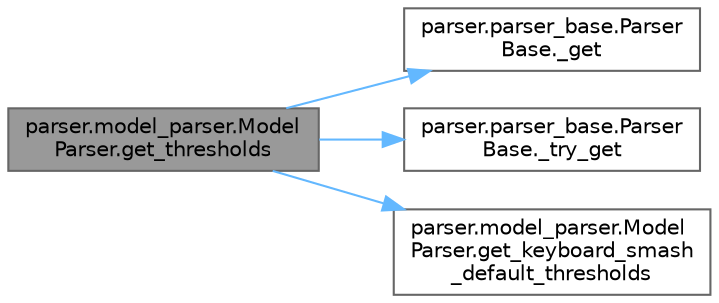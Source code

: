 digraph "parser.model_parser.ModelParser.get_thresholds"
{
 // INTERACTIVE_SVG=YES
 // LATEX_PDF_SIZE
  bgcolor="transparent";
  edge [fontname=Helvetica,fontsize=10,labelfontname=Helvetica,labelfontsize=10];
  node [fontname=Helvetica,fontsize=10,shape=box,height=0.2,width=0.4];
  rankdir="LR";
  Node1 [label="parser.model_parser.Model\lParser.get_thresholds",height=0.2,width=0.4,color="gray40", fillcolor="grey60", style="filled", fontcolor="black",tooltip=" "];
  Node1 -> Node2 [color="steelblue1",style="solid"];
  Node2 [label="parser.parser_base.Parser\lBase._get",height=0.2,width=0.4,color="grey40", fillcolor="white", style="filled",URL="$classparser_1_1parser__base_1_1_parser_base.html#a2eafe46a0dfd547f102a6afcee176311",tooltip=" "];
  Node1 -> Node3 [color="steelblue1",style="solid"];
  Node3 [label="parser.parser_base.Parser\lBase._try_get",height=0.2,width=0.4,color="grey40", fillcolor="white", style="filled",URL="$classparser_1_1parser__base_1_1_parser_base.html#a5d88e7661694746fee4816141582c3a7",tooltip=" "];
  Node1 -> Node4 [color="steelblue1",style="solid"];
  Node4 [label="parser.model_parser.Model\lParser.get_keyboard_smash\l_default_thresholds",height=0.2,width=0.4,color="grey40", fillcolor="white", style="filled",URL="$classparser_1_1model__parser_1_1_model_parser.html#a3b85c606ffe0670782f2b87911338da2",tooltip=" "];
}
